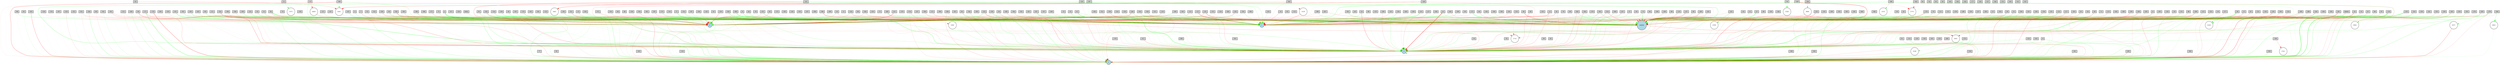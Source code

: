 digraph {
	node [fontsize=9 height=0.2 shape=circle width=0.2]
	x [fillcolor=lightgray shape=box style=filled]
	dx [fillcolor=lightgray shape=box style=filled]
	theta [fillcolor=lightgray shape=box style=filled]
	dtheta [fillcolor=lightgray shape=box style=filled]
	-5 [fillcolor=lightgray shape=box style=filled]
	-6 [fillcolor=lightgray shape=box style=filled]
	-7 [fillcolor=lightgray shape=box style=filled]
	-8 [fillcolor=lightgray shape=box style=filled]
	-9 [fillcolor=lightgray shape=box style=filled]
	-10 [fillcolor=lightgray shape=box style=filled]
	-11 [fillcolor=lightgray shape=box style=filled]
	-12 [fillcolor=lightgray shape=box style=filled]
	-13 [fillcolor=lightgray shape=box style=filled]
	-14 [fillcolor=lightgray shape=box style=filled]
	-15 [fillcolor=lightgray shape=box style=filled]
	-16 [fillcolor=lightgray shape=box style=filled]
	-17 [fillcolor=lightgray shape=box style=filled]
	-18 [fillcolor=lightgray shape=box style=filled]
	-19 [fillcolor=lightgray shape=box style=filled]
	-20 [fillcolor=lightgray shape=box style=filled]
	-21 [fillcolor=lightgray shape=box style=filled]
	-22 [fillcolor=lightgray shape=box style=filled]
	-23 [fillcolor=lightgray shape=box style=filled]
	-24 [fillcolor=lightgray shape=box style=filled]
	-25 [fillcolor=lightgray shape=box style=filled]
	-26 [fillcolor=lightgray shape=box style=filled]
	-27 [fillcolor=lightgray shape=box style=filled]
	-28 [fillcolor=lightgray shape=box style=filled]
	-29 [fillcolor=lightgray shape=box style=filled]
	-30 [fillcolor=lightgray shape=box style=filled]
	-31 [fillcolor=lightgray shape=box style=filled]
	-32 [fillcolor=lightgray shape=box style=filled]
	-33 [fillcolor=lightgray shape=box style=filled]
	-34 [fillcolor=lightgray shape=box style=filled]
	-35 [fillcolor=lightgray shape=box style=filled]
	-36 [fillcolor=lightgray shape=box style=filled]
	-37 [fillcolor=lightgray shape=box style=filled]
	-38 [fillcolor=lightgray shape=box style=filled]
	-39 [fillcolor=lightgray shape=box style=filled]
	-40 [fillcolor=lightgray shape=box style=filled]
	-41 [fillcolor=lightgray shape=box style=filled]
	-42 [fillcolor=lightgray shape=box style=filled]
	-43 [fillcolor=lightgray shape=box style=filled]
	-44 [fillcolor=lightgray shape=box style=filled]
	-45 [fillcolor=lightgray shape=box style=filled]
	-46 [fillcolor=lightgray shape=box style=filled]
	-47 [fillcolor=lightgray shape=box style=filled]
	-48 [fillcolor=lightgray shape=box style=filled]
	-49 [fillcolor=lightgray shape=box style=filled]
	-50 [fillcolor=lightgray shape=box style=filled]
	-51 [fillcolor=lightgray shape=box style=filled]
	-52 [fillcolor=lightgray shape=box style=filled]
	-53 [fillcolor=lightgray shape=box style=filled]
	-54 [fillcolor=lightgray shape=box style=filled]
	-55 [fillcolor=lightgray shape=box style=filled]
	-56 [fillcolor=lightgray shape=box style=filled]
	-57 [fillcolor=lightgray shape=box style=filled]
	-58 [fillcolor=lightgray shape=box style=filled]
	-59 [fillcolor=lightgray shape=box style=filled]
	-60 [fillcolor=lightgray shape=box style=filled]
	-61 [fillcolor=lightgray shape=box style=filled]
	-62 [fillcolor=lightgray shape=box style=filled]
	-63 [fillcolor=lightgray shape=box style=filled]
	-64 [fillcolor=lightgray shape=box style=filled]
	-65 [fillcolor=lightgray shape=box style=filled]
	-66 [fillcolor=lightgray shape=box style=filled]
	-67 [fillcolor=lightgray shape=box style=filled]
	-68 [fillcolor=lightgray shape=box style=filled]
	-69 [fillcolor=lightgray shape=box style=filled]
	-70 [fillcolor=lightgray shape=box style=filled]
	-71 [fillcolor=lightgray shape=box style=filled]
	-72 [fillcolor=lightgray shape=box style=filled]
	-73 [fillcolor=lightgray shape=box style=filled]
	-74 [fillcolor=lightgray shape=box style=filled]
	-75 [fillcolor=lightgray shape=box style=filled]
	-76 [fillcolor=lightgray shape=box style=filled]
	-77 [fillcolor=lightgray shape=box style=filled]
	-78 [fillcolor=lightgray shape=box style=filled]
	-79 [fillcolor=lightgray shape=box style=filled]
	-80 [fillcolor=lightgray shape=box style=filled]
	-81 [fillcolor=lightgray shape=box style=filled]
	-82 [fillcolor=lightgray shape=box style=filled]
	-83 [fillcolor=lightgray shape=box style=filled]
	-84 [fillcolor=lightgray shape=box style=filled]
	-85 [fillcolor=lightgray shape=box style=filled]
	-86 [fillcolor=lightgray shape=box style=filled]
	-87 [fillcolor=lightgray shape=box style=filled]
	-88 [fillcolor=lightgray shape=box style=filled]
	-89 [fillcolor=lightgray shape=box style=filled]
	-90 [fillcolor=lightgray shape=box style=filled]
	-91 [fillcolor=lightgray shape=box style=filled]
	-92 [fillcolor=lightgray shape=box style=filled]
	-93 [fillcolor=lightgray shape=box style=filled]
	-94 [fillcolor=lightgray shape=box style=filled]
	-95 [fillcolor=lightgray shape=box style=filled]
	-96 [fillcolor=lightgray shape=box style=filled]
	-97 [fillcolor=lightgray shape=box style=filled]
	-98 [fillcolor=lightgray shape=box style=filled]
	-99 [fillcolor=lightgray shape=box style=filled]
	-100 [fillcolor=lightgray shape=box style=filled]
	-101 [fillcolor=lightgray shape=box style=filled]
	-102 [fillcolor=lightgray shape=box style=filled]
	-103 [fillcolor=lightgray shape=box style=filled]
	-104 [fillcolor=lightgray shape=box style=filled]
	-105 [fillcolor=lightgray shape=box style=filled]
	-106 [fillcolor=lightgray shape=box style=filled]
	-107 [fillcolor=lightgray shape=box style=filled]
	-108 [fillcolor=lightgray shape=box style=filled]
	-109 [fillcolor=lightgray shape=box style=filled]
	-110 [fillcolor=lightgray shape=box style=filled]
	-111 [fillcolor=lightgray shape=box style=filled]
	-112 [fillcolor=lightgray shape=box style=filled]
	-113 [fillcolor=lightgray shape=box style=filled]
	-114 [fillcolor=lightgray shape=box style=filled]
	-115 [fillcolor=lightgray shape=box style=filled]
	-116 [fillcolor=lightgray shape=box style=filled]
	-117 [fillcolor=lightgray shape=box style=filled]
	-118 [fillcolor=lightgray shape=box style=filled]
	-119 [fillcolor=lightgray shape=box style=filled]
	-120 [fillcolor=lightgray shape=box style=filled]
	-121 [fillcolor=lightgray shape=box style=filled]
	-122 [fillcolor=lightgray shape=box style=filled]
	-123 [fillcolor=lightgray shape=box style=filled]
	-124 [fillcolor=lightgray shape=box style=filled]
	-125 [fillcolor=lightgray shape=box style=filled]
	-126 [fillcolor=lightgray shape=box style=filled]
	-127 [fillcolor=lightgray shape=box style=filled]
	-128 [fillcolor=lightgray shape=box style=filled]
	-129 [fillcolor=lightgray shape=box style=filled]
	-130 [fillcolor=lightgray shape=box style=filled]
	-131 [fillcolor=lightgray shape=box style=filled]
	-132 [fillcolor=lightgray shape=box style=filled]
	-133 [fillcolor=lightgray shape=box style=filled]
	-134 [fillcolor=lightgray shape=box style=filled]
	-135 [fillcolor=lightgray shape=box style=filled]
	-136 [fillcolor=lightgray shape=box style=filled]
	-137 [fillcolor=lightgray shape=box style=filled]
	-138 [fillcolor=lightgray shape=box style=filled]
	-139 [fillcolor=lightgray shape=box style=filled]
	-140 [fillcolor=lightgray shape=box style=filled]
	-141 [fillcolor=lightgray shape=box style=filled]
	-142 [fillcolor=lightgray shape=box style=filled]
	-143 [fillcolor=lightgray shape=box style=filled]
	-144 [fillcolor=lightgray shape=box style=filled]
	-145 [fillcolor=lightgray shape=box style=filled]
	-146 [fillcolor=lightgray shape=box style=filled]
	-147 [fillcolor=lightgray shape=box style=filled]
	-148 [fillcolor=lightgray shape=box style=filled]
	-149 [fillcolor=lightgray shape=box style=filled]
	-150 [fillcolor=lightgray shape=box style=filled]
	-151 [fillcolor=lightgray shape=box style=filled]
	-152 [fillcolor=lightgray shape=box style=filled]
	-153 [fillcolor=lightgray shape=box style=filled]
	-154 [fillcolor=lightgray shape=box style=filled]
	-155 [fillcolor=lightgray shape=box style=filled]
	-156 [fillcolor=lightgray shape=box style=filled]
	-157 [fillcolor=lightgray shape=box style=filled]
	-158 [fillcolor=lightgray shape=box style=filled]
	-159 [fillcolor=lightgray shape=box style=filled]
	-160 [fillcolor=lightgray shape=box style=filled]
	-161 [fillcolor=lightgray shape=box style=filled]
	-162 [fillcolor=lightgray shape=box style=filled]
	-163 [fillcolor=lightgray shape=box style=filled]
	-164 [fillcolor=lightgray shape=box style=filled]
	-165 [fillcolor=lightgray shape=box style=filled]
	-166 [fillcolor=lightgray shape=box style=filled]
	-167 [fillcolor=lightgray shape=box style=filled]
	-168 [fillcolor=lightgray shape=box style=filled]
	-169 [fillcolor=lightgray shape=box style=filled]
	-170 [fillcolor=lightgray shape=box style=filled]
	-171 [fillcolor=lightgray shape=box style=filled]
	-172 [fillcolor=lightgray shape=box style=filled]
	-173 [fillcolor=lightgray shape=box style=filled]
	-174 [fillcolor=lightgray shape=box style=filled]
	-175 [fillcolor=lightgray shape=box style=filled]
	-176 [fillcolor=lightgray shape=box style=filled]
	-177 [fillcolor=lightgray shape=box style=filled]
	-178 [fillcolor=lightgray shape=box style=filled]
	-179 [fillcolor=lightgray shape=box style=filled]
	-180 [fillcolor=lightgray shape=box style=filled]
	-181 [fillcolor=lightgray shape=box style=filled]
	-182 [fillcolor=lightgray shape=box style=filled]
	-183 [fillcolor=lightgray shape=box style=filled]
	-184 [fillcolor=lightgray shape=box style=filled]
	-185 [fillcolor=lightgray shape=box style=filled]
	-186 [fillcolor=lightgray shape=box style=filled]
	-187 [fillcolor=lightgray shape=box style=filled]
	-188 [fillcolor=lightgray shape=box style=filled]
	-189 [fillcolor=lightgray shape=box style=filled]
	-190 [fillcolor=lightgray shape=box style=filled]
	-191 [fillcolor=lightgray shape=box style=filled]
	-192 [fillcolor=lightgray shape=box style=filled]
	-193 [fillcolor=lightgray shape=box style=filled]
	-194 [fillcolor=lightgray shape=box style=filled]
	-195 [fillcolor=lightgray shape=box style=filled]
	-196 [fillcolor=lightgray shape=box style=filled]
	-197 [fillcolor=lightgray shape=box style=filled]
	-198 [fillcolor=lightgray shape=box style=filled]
	-199 [fillcolor=lightgray shape=box style=filled]
	-200 [fillcolor=lightgray shape=box style=filled]
	-201 [fillcolor=lightgray shape=box style=filled]
	-202 [fillcolor=lightgray shape=box style=filled]
	-203 [fillcolor=lightgray shape=box style=filled]
	-204 [fillcolor=lightgray shape=box style=filled]
	-205 [fillcolor=lightgray shape=box style=filled]
	-206 [fillcolor=lightgray shape=box style=filled]
	-207 [fillcolor=lightgray shape=box style=filled]
	-208 [fillcolor=lightgray shape=box style=filled]
	-209 [fillcolor=lightgray shape=box style=filled]
	-210 [fillcolor=lightgray shape=box style=filled]
	-211 [fillcolor=lightgray shape=box style=filled]
	-212 [fillcolor=lightgray shape=box style=filled]
	-213 [fillcolor=lightgray shape=box style=filled]
	-214 [fillcolor=lightgray shape=box style=filled]
	-215 [fillcolor=lightgray shape=box style=filled]
	-216 [fillcolor=lightgray shape=box style=filled]
	-217 [fillcolor=lightgray shape=box style=filled]
	-218 [fillcolor=lightgray shape=box style=filled]
	-219 [fillcolor=lightgray shape=box style=filled]
	-220 [fillcolor=lightgray shape=box style=filled]
	-221 [fillcolor=lightgray shape=box style=filled]
	-222 [fillcolor=lightgray shape=box style=filled]
	-223 [fillcolor=lightgray shape=box style=filled]
	-224 [fillcolor=lightgray shape=box style=filled]
	-225 [fillcolor=lightgray shape=box style=filled]
	-226 [fillcolor=lightgray shape=box style=filled]
	-227 [fillcolor=lightgray shape=box style=filled]
	-228 [fillcolor=lightgray shape=box style=filled]
	-229 [fillcolor=lightgray shape=box style=filled]
	-230 [fillcolor=lightgray shape=box style=filled]
	-231 [fillcolor=lightgray shape=box style=filled]
	-232 [fillcolor=lightgray shape=box style=filled]
	-233 [fillcolor=lightgray shape=box style=filled]
	-234 [fillcolor=lightgray shape=box style=filled]
	-235 [fillcolor=lightgray shape=box style=filled]
	-236 [fillcolor=lightgray shape=box style=filled]
	-237 [fillcolor=lightgray shape=box style=filled]
	-238 [fillcolor=lightgray shape=box style=filled]
	-239 [fillcolor=lightgray shape=box style=filled]
	-240 [fillcolor=lightgray shape=box style=filled]
	-241 [fillcolor=lightgray shape=box style=filled]
	-242 [fillcolor=lightgray shape=box style=filled]
	-243 [fillcolor=lightgray shape=box style=filled]
	-244 [fillcolor=lightgray shape=box style=filled]
	-245 [fillcolor=lightgray shape=box style=filled]
	-246 [fillcolor=lightgray shape=box style=filled]
	-247 [fillcolor=lightgray shape=box style=filled]
	-248 [fillcolor=lightgray shape=box style=filled]
	-249 [fillcolor=lightgray shape=box style=filled]
	-250 [fillcolor=lightgray shape=box style=filled]
	-251 [fillcolor=lightgray shape=box style=filled]
	-252 [fillcolor=lightgray shape=box style=filled]
	-253 [fillcolor=lightgray shape=box style=filled]
	-254 [fillcolor=lightgray shape=box style=filled]
	-255 [fillcolor=lightgray shape=box style=filled]
	-256 [fillcolor=lightgray shape=box style=filled]
	-257 [fillcolor=lightgray shape=box style=filled]
	-258 [fillcolor=lightgray shape=box style=filled]
	-259 [fillcolor=lightgray shape=box style=filled]
	-260 [fillcolor=lightgray shape=box style=filled]
	-261 [fillcolor=lightgray shape=box style=filled]
	-262 [fillcolor=lightgray shape=box style=filled]
	-263 [fillcolor=lightgray shape=box style=filled]
	-264 [fillcolor=lightgray shape=box style=filled]
	-265 [fillcolor=lightgray shape=box style=filled]
	-266 [fillcolor=lightgray shape=box style=filled]
	-267 [fillcolor=lightgray shape=box style=filled]
	-268 [fillcolor=lightgray shape=box style=filled]
	-269 [fillcolor=lightgray shape=box style=filled]
	-270 [fillcolor=lightgray shape=box style=filled]
	-271 [fillcolor=lightgray shape=box style=filled]
	-272 [fillcolor=lightgray shape=box style=filled]
	-273 [fillcolor=lightgray shape=box style=filled]
	-274 [fillcolor=lightgray shape=box style=filled]
	-275 [fillcolor=lightgray shape=box style=filled]
	-276 [fillcolor=lightgray shape=box style=filled]
	-277 [fillcolor=lightgray shape=box style=filled]
	-278 [fillcolor=lightgray shape=box style=filled]
	-279 [fillcolor=lightgray shape=box style=filled]
	-280 [fillcolor=lightgray shape=box style=filled]
	-281 [fillcolor=lightgray shape=box style=filled]
	-282 [fillcolor=lightgray shape=box style=filled]
	-283 [fillcolor=lightgray shape=box style=filled]
	-284 [fillcolor=lightgray shape=box style=filled]
	-285 [fillcolor=lightgray shape=box style=filled]
	-286 [fillcolor=lightgray shape=box style=filled]
	-287 [fillcolor=lightgray shape=box style=filled]
	-288 [fillcolor=lightgray shape=box style=filled]
	-289 [fillcolor=lightgray shape=box style=filled]
	-290 [fillcolor=lightgray shape=box style=filled]
	-291 [fillcolor=lightgray shape=box style=filled]
	-292 [fillcolor=lightgray shape=box style=filled]
	-293 [fillcolor=lightgray shape=box style=filled]
	-294 [fillcolor=lightgray shape=box style=filled]
	-295 [fillcolor=lightgray shape=box style=filled]
	-296 [fillcolor=lightgray shape=box style=filled]
	-297 [fillcolor=lightgray shape=box style=filled]
	-298 [fillcolor=lightgray shape=box style=filled]
	-299 [fillcolor=lightgray shape=box style=filled]
	-300 [fillcolor=lightgray shape=box style=filled]
	-301 [fillcolor=lightgray shape=box style=filled]
	-302 [fillcolor=lightgray shape=box style=filled]
	-303 [fillcolor=lightgray shape=box style=filled]
	-304 [fillcolor=lightgray shape=box style=filled]
	-305 [fillcolor=lightgray shape=box style=filled]
	-306 [fillcolor=lightgray shape=box style=filled]
	-307 [fillcolor=lightgray shape=box style=filled]
	-308 [fillcolor=lightgray shape=box style=filled]
	-309 [fillcolor=lightgray shape=box style=filled]
	-310 [fillcolor=lightgray shape=box style=filled]
	-311 [fillcolor=lightgray shape=box style=filled]
	-312 [fillcolor=lightgray shape=box style=filled]
	-313 [fillcolor=lightgray shape=box style=filled]
	-314 [fillcolor=lightgray shape=box style=filled]
	-315 [fillcolor=lightgray shape=box style=filled]
	-316 [fillcolor=lightgray shape=box style=filled]
	-317 [fillcolor=lightgray shape=box style=filled]
	-318 [fillcolor=lightgray shape=box style=filled]
	-319 [fillcolor=lightgray shape=box style=filled]
	-320 [fillcolor=lightgray shape=box style=filled]
	-321 [fillcolor=lightgray shape=box style=filled]
	-322 [fillcolor=lightgray shape=box style=filled]
	-323 [fillcolor=lightgray shape=box style=filled]
	-324 [fillcolor=lightgray shape=box style=filled]
	-325 [fillcolor=lightgray shape=box style=filled]
	-326 [fillcolor=lightgray shape=box style=filled]
	-327 [fillcolor=lightgray shape=box style=filled]
	-328 [fillcolor=lightgray shape=box style=filled]
	-329 [fillcolor=lightgray shape=box style=filled]
	-330 [fillcolor=lightgray shape=box style=filled]
	-331 [fillcolor=lightgray shape=box style=filled]
	-332 [fillcolor=lightgray shape=box style=filled]
	-333 [fillcolor=lightgray shape=box style=filled]
	-334 [fillcolor=lightgray shape=box style=filled]
	-335 [fillcolor=lightgray shape=box style=filled]
	-336 [fillcolor=lightgray shape=box style=filled]
	-337 [fillcolor=lightgray shape=box style=filled]
	-338 [fillcolor=lightgray shape=box style=filled]
	-339 [fillcolor=lightgray shape=box style=filled]
	-340 [fillcolor=lightgray shape=box style=filled]
	-341 [fillcolor=lightgray shape=box style=filled]
	-342 [fillcolor=lightgray shape=box style=filled]
	-343 [fillcolor=lightgray shape=box style=filled]
	-344 [fillcolor=lightgray shape=box style=filled]
	-345 [fillcolor=lightgray shape=box style=filled]
	-346 [fillcolor=lightgray shape=box style=filled]
	-347 [fillcolor=lightgray shape=box style=filled]
	-348 [fillcolor=lightgray shape=box style=filled]
	-349 [fillcolor=lightgray shape=box style=filled]
	-350 [fillcolor=lightgray shape=box style=filled]
	-351 [fillcolor=lightgray shape=box style=filled]
	-352 [fillcolor=lightgray shape=box style=filled]
	-353 [fillcolor=lightgray shape=box style=filled]
	-354 [fillcolor=lightgray shape=box style=filled]
	-355 [fillcolor=lightgray shape=box style=filled]
	-356 [fillcolor=lightgray shape=box style=filled]
	-357 [fillcolor=lightgray shape=box style=filled]
	-358 [fillcolor=lightgray shape=box style=filled]
	-359 [fillcolor=lightgray shape=box style=filled]
	-360 [fillcolor=lightgray shape=box style=filled]
	-361 [fillcolor=lightgray shape=box style=filled]
	-362 [fillcolor=lightgray shape=box style=filled]
	-363 [fillcolor=lightgray shape=box style=filled]
	-364 [fillcolor=lightgray shape=box style=filled]
	control [fillcolor=lightblue style=filled]
	1 [fillcolor=lightblue style=filled]
	2 [fillcolor=lightblue style=filled]
	3 [fillcolor=lightblue style=filled]
	4 [fillcolor=lightblue style=filled]
	4241 [fillcolor=white style=filled]
	2834 [fillcolor=white style=filled]
	2714 [fillcolor=white style=filled]
	3742 [fillcolor=white style=filled]
	5283 [fillcolor=white style=filled]
	3129 [fillcolor=white style=filled]
	3770 [fillcolor=white style=filled]
	4158 [fillcolor=white style=filled]
	4940 [fillcolor=white style=filled]
	5326 [fillcolor=white style=filled]
	5072 [fillcolor=white style=filled]
	4052 [fillcolor=white style=filled]
	3032 [fillcolor=white style=filled]
	5210 [fillcolor=white style=filled]
	4828 [fillcolor=white style=filled]
	4708 [fillcolor=white style=filled]
	3442 [fillcolor=white style=filled]
	5238 [fillcolor=white style=filled]
	5375 [fillcolor=white style=filled]
	-9 -> 3 [color=red penwidth=0.8515027982834084 style=dotted]
	-149 -> control [color=green penwidth=0.38780278818346314 style=dotted]
	-59 -> 2 [color=red penwidth=0.6185103202068651 style=solid]
	-69 -> 2 [color=green penwidth=0.21548981448163576 style=solid]
	-227 -> 4 [color=green penwidth=0.46274409516070636 style=solid]
	-146 -> 2 [color=green penwidth=0.3939660162309965 style=dotted]
	-170 -> 3 [color=red penwidth=0.3655533472959358 style=solid]
	-276 -> 4 [color=green penwidth=0.33971718415376007 style=dotted]
	-13 -> 4 [color=green penwidth=0.20469113532727717 style=dotted]
	-69 -> control [color=green penwidth=0.4225456965798954 style=solid]
	-329 -> control [color=green penwidth=0.44527854778875087 style=solid]
	-298 -> control [color=red penwidth=0.9198931702078527 style=solid]
	-309 -> control [color=red penwidth=0.2635081698652506 style=dotted]
	-189 -> 1 [color=red penwidth=0.11495154120312452 style=solid]
	-283 -> 2 [color=red penwidth=0.5507352227639203 style=solid]
	-226 -> control [color=red penwidth=0.22477492169835034 style=solid]
	-99 -> control [color=green penwidth=0.23229695363574462 style=solid]
	-117 -> 4 [color=red penwidth=0.3299354838964688 style=solid]
	-271 -> 1 [color=red penwidth=0.4921401372026566 style=solid]
	-334 -> 3 [color=red penwidth=0.3129113785728344 style=dotted]
	-182 -> control [color=green penwidth=0.5795001671538166 style=solid]
	-84 -> control [color=red penwidth=0.1618855239939896 style=solid]
	-113 -> 1 [color=red penwidth=0.4770446253286238 style=solid]
	-79 -> 3 [color=red penwidth=0.35134681680027435 style=dotted]
	-118 -> 2 [color=green penwidth=0.4172607654767755 style=dotted]
	-129 -> 4 [color=green penwidth=0.18354281976816003 style=solid]
	-214 -> 3 [color=green penwidth=0.14358160838276912 style=solid]
	-231 -> control [color=red penwidth=1.024357981692041 style=solid]
	theta -> 3 [color=red penwidth=0.31702558194036584 style=solid]
	-290 -> 4 [color=green penwidth=0.497602917814981 style=solid]
	-34 -> 1 [color=green penwidth=0.3962967123506368 style=dotted]
	-216 -> 3 [color=green penwidth=0.20907959219600258 style=dotted]
	-164 -> 1 [color=red penwidth=0.29493180216825504 style=solid]
	-273 -> 2 [color=green penwidth=0.25806598147698057 style=dotted]
	-229 -> control [color=green penwidth=0.16804898410671842 style=solid]
	-148 -> control [color=green penwidth=0.23369743145573232 style=dotted]
	-323 -> 3 [color=green penwidth=0.7151019861168306 style=solid]
	-257 -> 2 [color=red penwidth=0.2745601293203611 style=dotted]
	-43 -> control [color=green penwidth=0.593956039195763 style=dotted]
	-308 -> 1 [color=green penwidth=1.1135328159629974 style=solid]
	-205 -> control [color=green penwidth=0.4859533069355928 style=solid]
	-15 -> control [color=green penwidth=0.2655257836842887 style=solid]
	-31 -> 2 [color=green penwidth=0.20622387250529967 style=solid]
	-295 -> 3 [color=green penwidth=0.24900496382668397 style=solid]
	-352 -> 4 [color=red penwidth=0.12375071601268334 style=solid]
	-265 -> 4 [color=green penwidth=0.5821027840415748 style=solid]
	-255 -> control [color=green penwidth=0.16443015426192903 style=solid]
	-5 -> 1 [color=red penwidth=0.41133316672829756 style=dotted]
	-293 -> 1 [color=green penwidth=0.12402788124641899 style=solid]
	-133 -> 4 [color=green penwidth=0.24600569846335904 style=solid]
	-167 -> 3 [color=green penwidth=0.35758797317645075 style=dotted]
	-159 -> control [color=red penwidth=0.7325364498767991 style=solid]
	-273 -> 4 [color=green penwidth=0.6773659291699052 style=solid]
	-61 -> 4 [color=red penwidth=0.16002152875932177 style=dotted]
	-102 -> 3 [color=green penwidth=0.19562499984374418 style=dotted]
	-248 -> 2 [color=green penwidth=0.11310971251268566 style=dotted]
	-209 -> 4 [color=green penwidth=0.3195470779859212 style=solid]
	-158 -> control [color=green penwidth=0.24950800721553343 style=solid]
	-11 -> 1 [color=green penwidth=0.20420793893077938 style=solid]
	-120 -> 3 [color=red penwidth=0.11875391147586745 style=solid]
	-244 -> control [color=green penwidth=0.5122998610635935 style=solid]
	-111 -> 4 [color=red penwidth=0.2983743829202389 style=solid]
	-268 -> 3 [color=green penwidth=0.18380210807421737 style=solid]
	-141 -> 1 [color=green penwidth=0.3438396890134052 style=solid]
	-303 -> 3 [color=red penwidth=0.10361744513521069 style=solid]
	-333 -> control [color=red penwidth=0.29241331176104723 style=solid]
	-123 -> 1 [color=green penwidth=0.11854465781289145 style=solid]
	-186 -> 1 [color=green penwidth=0.31840553019582674 style=solid]
	-274 -> 4 [color=red penwidth=0.25439044051677484 style=solid]
	-72 -> control [color=red penwidth=0.4700597167733991 style=dotted]
	-131 -> 4 [color=red penwidth=0.24706544787400642 style=dotted]
	-264 -> 1 [color=red penwidth=0.3076327871196297 style=solid]
	-80 -> 1 [color=red penwidth=0.3557882817355017 style=solid]
	-285 -> 4 [color=green penwidth=0.10111597550845547 style=dotted]
	-302 -> 1 [color=green penwidth=0.7119684885941006 style=solid]
	-181 -> 3 [color=green penwidth=0.5263036394334595 style=solid]
	-31 -> control [color=green penwidth=0.26864413190130526 style=solid]
	-235 -> control [color=red penwidth=0.23516543431466902 style=dotted]
	-245 -> 4 [color=red penwidth=0.7594017467771066 style=dotted]
	-12 -> 4 [color=red penwidth=0.44491159056012597 style=solid]
	-331 -> 2 [color=red penwidth=0.17622685948504735 style=solid]
	-82 -> 2 [color=red penwidth=0.6430587303496861 style=dotted]
	-167 -> control [color=green penwidth=0.35891314237496275 style=solid]
	-26 -> control [color=red penwidth=0.1397990195822349 style=solid]
	-287 -> 3 [color=red penwidth=0.4090491878755025 style=dotted]
	-350 -> 1 [color=red penwidth=0.27331212399912785 style=solid]
	-38 -> 3 [color=red penwidth=0.21656351837804824 style=dotted]
	-328 -> control [color=green penwidth=0.6023877089976563 style=solid]
	-232 -> control [color=red penwidth=0.5621804021001822 style=solid]
	-138 -> control [color=green penwidth=0.22662538418204745 style=solid]
	-248 -> control [color=green penwidth=0.2684967681023086 style=dotted]
	-128 -> control [color=green penwidth=0.37157884421495546 style=dotted]
	-115 -> control [color=red penwidth=0.7742616885113963 style=dotted]
	-363 -> 4 [color=red penwidth=0.45096000759545274 style=solid]
	-296 -> control [color=red penwidth=0.18958094828075062 style=solid]
	-184 -> 3 [color=green penwidth=0.23045284523808165 style=dotted]
	-52 -> 3 [color=green penwidth=0.3026557155009212 style=solid]
	-116 -> 3 [color=red penwidth=0.5179450811258216 style=solid]
	-289 -> 1 [color=red penwidth=0.46958938947546514 style=dotted]
	-6 -> 1 [color=red penwidth=0.1510047527888323 style=solid]
	-58 -> 2 [color=red penwidth=0.13853472644632886 style=solid]
	-251 -> 3 [color=red penwidth=0.31440472595482843 style=dotted]
	-7 -> 2 [color=red penwidth=0.38211473804236906 style=solid]
	-207 -> 1 [color=red penwidth=0.4863474668255664 style=solid]
	-141 -> 2 [color=green penwidth=0.18472062242568002 style=dotted]
	-333 -> 3 [color=green penwidth=0.15195767256145842 style=solid]
	-150 -> control [color=green penwidth=0.2814657056382357 style=solid]
	-54 -> 1 [color=green penwidth=0.22640824140529375 style=solid]
	-274 -> 2 [color=red penwidth=0.25755593783264263 style=solid]
	-223 -> 4 [color=red penwidth=0.2787362845036977 style=dotted]
	-229 -> 1 [color=red penwidth=0.3478743165934647 style=solid]
	-355 -> 4 [color=green penwidth=0.31014260531401383 style=solid]
	-139 -> 4 [color=green penwidth=0.21353385865143518 style=solid]
	-154 -> 2 [color=red penwidth=0.3182923143555632 style=dotted]
	-210 -> 2 [color=green penwidth=0.5664913196108341 style=solid]
	-292 -> control [color=green penwidth=0.3535917430640372 style=solid]
	-238 -> 2 [color=red penwidth=0.29234603575227475 style=solid]
	-87 -> control [color=red penwidth=0.3224581194311259 style=solid]
	-59 -> 1 [color=red penwidth=0.16969315368339827 style=solid]
	-286 -> control [color=red penwidth=0.14709081075723784 style=solid]
	-145 -> control [color=red penwidth=0.22545661500823982 style=dotted]
	-203 -> 4 [color=red penwidth=0.4326650432492646 style=dotted]
	-322 -> 2 [color=green penwidth=0.1508228527216675 style=solid]
	-12 -> control [color=green penwidth=0.5985548666727794 style=dotted]
	-212 -> 3 [color=green penwidth=0.2258187992906425 style=solid]
	-351 -> 4 [color=green penwidth=0.1055651338122974 style=dotted]
	dtheta -> control [color=red penwidth=0.5724236023621628 style=solid]
	-287 -> control [color=red penwidth=0.32023032848763233 style=solid]
	-85 -> 2 [color=red penwidth=0.24450428490720855 style=solid]
	-254 -> control [color=red penwidth=0.22487271022211208 style=dotted]
	-152 -> control [color=red penwidth=0.8068223631625553 style=solid]
	-341 -> 1 [color=green penwidth=0.38802451829268403 style=dotted]
	-138 -> 2 [color=green penwidth=0.4763398861833932 style=solid]
	-81 -> 2 [color=green penwidth=0.39051164920859627 style=dotted]
	-115 -> 3 [color=red penwidth=0.4343124018749742 style=solid]
	-178 -> 4 [color=red penwidth=0.1357997033756051 style=solid]
	-151 -> control [color=red penwidth=0.27945570781808104 style=solid]
	-310 -> 3 [color=green penwidth=0.21875443870805517 style=solid]
	-274 -> control [color=green penwidth=0.2691329157171479 style=solid]
	-306 -> 2 [color=green penwidth=0.2921106292644773 style=solid]
	-156 -> 3 [color=green penwidth=0.1344503110248837 style=dotted]
	-19 -> control [color=red penwidth=0.12025817457171012 style=solid]
	-340 -> 3 [color=red penwidth=0.7626646743246036 style=dotted]
	-315 -> 3 [color=green penwidth=0.4246805602596465 style=dotted]
	-13 -> control [color=red penwidth=0.5928251546064314 style=dotted]
	-163 -> 1 [color=red penwidth=0.1944857260936716 style=dotted]
	-228 -> 2 [color=green penwidth=0.7230518144444816 style=solid]
	-31 -> 4 [color=red penwidth=0.4486662022209985 style=solid]
	-143 -> 3 [color=red penwidth=0.17015186698464874 style=dotted]
	-323 -> 2 [color=green penwidth=0.3537439003383691 style=solid]
	-345 -> control [color=green penwidth=0.6726248585610716 style=dotted]
	-77 -> 2 [color=red penwidth=0.3454596048474788 style=solid]
	-278 -> 3 [color=green penwidth=0.6023473187487839 style=solid]
	-147 -> 3 [color=green penwidth=0.2009928809561391 style=dotted]
	-223 -> 1 [color=red penwidth=0.589671866892289 style=dotted]
	-125 -> control [color=green penwidth=0.7467199643883867 style=dotted]
	-208 -> 2 [color=red penwidth=0.6902482572898668 style=dotted]
	-178 -> 3 [color=green penwidth=0.22229309484727847 style=dotted]
	-360 -> 1 [color=green penwidth=1.076249321642046 style=solid]
	-47 -> 4 [color=green penwidth=1.0658068777024248 style=solid]
	-338 -> 2 [color=green penwidth=0.6042741371605348 style=solid]
	-196 -> 3 [color=red penwidth=0.2506211827498869 style=dotted]
	-25 -> 2 [color=green penwidth=0.27463423082339256 style=solid]
	-300 -> 3 [color=green penwidth=0.4647946927035873 style=solid]
	-335 -> 2 [color=green penwidth=0.32829112102690194 style=solid]
	-287 -> 1 [color=green penwidth=0.18825813312453815 style=solid]
	-251 -> 4 [color=red penwidth=0.2134347275565689 style=dotted]
	-290 -> 2 [color=green penwidth=0.33634462647061036 style=dotted]
	-295 -> control [color=red penwidth=1.0198058470351425 style=solid]
	-239 -> 2 [color=red penwidth=0.5578528415088567 style=solid]
	-94 -> 4 [color=red penwidth=0.2168499774248085 style=dotted]
	-227 -> control [color=red penwidth=0.39535717547481153 style=dotted]
	-95 -> 3 [color=red penwidth=0.5707108716687427 style=solid]
	-215 -> 1 [color=red penwidth=0.16362674609119143 style=solid]
	-158 -> 2 [color=green penwidth=0.9975222583749053 style=dotted]
	-142 -> 4 [color=red penwidth=0.2519153518958517 style=solid]
	-117 -> 2 [color=green penwidth=0.5330062367726116 style=solid]
	-200 -> 3 [color=green penwidth=0.7078591736128304 style=solid]
	-220 -> 4 [color=red penwidth=0.1692131517679487 style=solid]
	-107 -> 3 [color=green penwidth=0.14417983742015142 style=solid]
	-266 -> 4 [color=red penwidth=0.37071961348840854 style=dotted]
	-288 -> control [color=green penwidth=0.2084929402136515 style=dotted]
	-356 -> 4 [color=red penwidth=0.144018037023184 style=dotted]
	-309 -> 3 [color=green penwidth=0.3873941984493505 style=solid]
	-142 -> 1 [color=red penwidth=0.24101174164230804 style=solid]
	-63 -> 2 [color=red penwidth=0.109558421933062 style=solid]
	-53 -> 1 [color=red penwidth=0.24218324926246493 style=solid]
	-159 -> 2 [color=green penwidth=0.3382869675219464 style=dotted]
	-245 -> 3 [color=green penwidth=0.4545343800602484 style=solid]
	-228 -> 4 [color=red penwidth=0.3042432325891472 style=dotted]
	-255 -> 2 [color=red penwidth=0.3383681571489126 style=solid]
	-213 -> control [color=red penwidth=0.18856763244877045 style=solid]
	-114 -> 2 [color=green penwidth=0.5902421784670872 style=solid]
	-169 -> control [color=green penwidth=0.17460765559021207 style=solid]
	-6 -> control [color=red penwidth=0.6170078570958292 style=solid]
	-56 -> 4 [color=green penwidth=0.37013393715298337 style=solid]
	-302 -> control [color=green penwidth=0.7394603576475207 style=solid]
	-356 -> control [color=green penwidth=0.2340662580740501 style=dotted]
	-150 -> 1 [color=red penwidth=0.5668136746526644 style=solid]
	-112 -> 4 [color=green penwidth=0.21642464507359552 style=dotted]
	-142 -> 3 [color=green penwidth=0.13414093788373255 style=dotted]
	-150 -> 3 [color=green penwidth=0.43069003990991206 style=solid]
	-93 -> 4 [color=red penwidth=0.15952499101204948 style=dotted]
	-339 -> 2 [color=green penwidth=0.17702117323681252 style=dotted]
	-261 -> 2 [color=green penwidth=0.4410870750937158 style=solid]
	-15 -> 4 [color=red penwidth=0.1880867803543289 style=solid]
	-361 -> 2 [color=red penwidth=0.9248416378045705 style=solid]
	-310 -> 4 [color=green penwidth=0.44735620563342016 style=solid]
	-30 -> 1 [color=red penwidth=0.4637575546429795 style=solid]
	-215 -> control [color=green penwidth=0.24870855924440732 style=dotted]
	-192 -> control [color=green penwidth=0.1334836321012916 style=dotted]
	-349 -> control [color=green penwidth=0.27692348184423915 style=dotted]
	-341 -> control [color=green penwidth=0.873817587005189 style=solid]
	-184 -> 4 [color=red penwidth=0.4862647654253405 style=solid]
	-86 -> 1 [color=green penwidth=0.289802113194793 style=solid]
	-94 -> 1 [color=red penwidth=0.5297003888483863 style=dotted]
	-358 -> 4 [color=red penwidth=0.6773092341785737 style=dotted]
	-265 -> 3 [color=red penwidth=0.11346482318517911 style=dotted]
	-331 -> 3 [color=red penwidth=0.4056659458302092 style=solid]
	-119 -> control [color=green penwidth=0.18424631086981663 style=dotted]
	-141 -> 4 [color=green penwidth=0.29046674204958667 style=solid]
	-97 -> control [color=green penwidth=0.5502483851827991 style=solid]
	-103 -> 3 [color=red penwidth=0.6347062883623698 style=solid]
	-215 -> 2 [color=green penwidth=0.5866331757231821 style=solid]
	-137 -> control [color=green penwidth=0.6640178502442082 style=dotted]
	-179 -> 4 [color=red penwidth=0.14668212375134598 style=solid]
	-330 -> 2 [color=green penwidth=0.5700869242342439 style=solid]
	-30 -> 4 [color=red penwidth=0.1974889015409677 style=dotted]
	-88 -> 3 [color=green penwidth=0.4656240777940027 style=solid]
	-104 -> 2 [color=red penwidth=0.27367267495686365 style=solid]
	-284 -> 1 [color=green penwidth=0.21428945973158137 style=solid]
	-189 -> control [color=red penwidth=0.6717213419793239 style=solid]
	-272 -> 3 [color=red penwidth=0.5652255647547083 style=solid]
	-89 -> 3 [color=green penwidth=0.25238426893312915 style=dotted]
	-171 -> 2 [color=green penwidth=0.9290884618072933 style=solid]
	-258 -> 1 [color=green penwidth=0.20203354588141112 style=solid]
	-84 -> 4 [color=green penwidth=0.5012633000158557 style=dotted]
	-166 -> 1 [color=green penwidth=0.19299737099916126 style=solid]
	-108 -> 4 [color=red penwidth=0.40440651061428146 style=dotted]
	-183 -> 2 [color=red penwidth=0.5712757268029143 style=dotted]
	-222 -> 2 [color=red penwidth=0.5136500691978044 style=dotted]
	-157 -> control [color=green penwidth=0.4606089515097743 style=dotted]
	-157 -> 1 [color=green penwidth=0.16330549133570188 style=solid]
	-199 -> 1 [color=green penwidth=0.4430246241506487 style=solid]
	-234 -> 4 [color=green penwidth=0.432086870638825 style=solid]
	-294 -> 1 [color=green penwidth=0.5186005680135511 style=solid]
	-78 -> 3 [color=red penwidth=0.2573996950071563 style=solid]
	4 -> 4 [color=green penwidth=0.20210341555540537 style=solid]
	-275 -> 2 [color=green penwidth=0.44139882525036855 style=dotted]
	-48 -> 3 [color=red penwidth=0.13281119990985302 style=solid]
	-36 -> 4 [color=green penwidth=0.14245648986293286 style=solid]
	-170 -> control [color=green penwidth=0.6052469546787572 style=solid]
	-191 -> 2 [color=green penwidth=0.3538271102708108 style=dotted]
	-162 -> 1 [color=green penwidth=0.2265803995474212 style=dotted]
	-55 -> 3 [color=green penwidth=0.11575325430990739 style=solid]
	-224 -> 4 [color=red penwidth=1.4368526079080457 style=dotted]
	-343 -> 1 [color=red penwidth=0.1905204604159032 style=solid]
	-228 -> control [color=green penwidth=0.11121118304975715 style=solid]
	-97 -> 2 [color=green penwidth=0.1850438964589282 style=solid]
	-88 -> 2 [color=green penwidth=0.4682339563012923 style=dotted]
	-264 -> 4 [color=red penwidth=0.44618189778864514 style=solid]
	-171 -> 3 [color=green penwidth=0.17202063000281248 style=solid]
	-305 -> 1 [color=green penwidth=0.3247485054124166 style=solid]
	-209 -> 1 [color=red penwidth=0.2342675008718638 style=dotted]
	-36 -> 2 [color=green penwidth=0.24366830992930186 style=dotted]
	-313 -> 2 [color=green penwidth=0.408281647460516 style=solid]
	-167 -> 2 [color=red penwidth=0.16864794315028137 style=solid]
	-161 -> 2 [color=green penwidth=1.1434697815341233 style=dotted]
	-200 -> 1 [color=green penwidth=1.0290435306264956 style=dotted]
	-221 -> 3 [color=green penwidth=0.26271684171016213 style=solid]
	-342 -> 4 [color=green penwidth=0.16309799428709987 style=solid]
	-127 -> 1 [color=red penwidth=1.094886047434325 style=solid]
	-299 -> 4 [color=green penwidth=0.33562182123833983 style=dotted]
	-277 -> 2 [color=red penwidth=0.26745416439102665 style=dotted]
	-81 -> control [color=red penwidth=0.5016700095364096 style=solid]
	-36 -> 1 [color=green penwidth=1.5255890619494883 style=solid]
	-172 -> 1 [color=red penwidth=0.294869707885275 style=solid]
	-89 -> 4 [color=red penwidth=0.16625806204651508 style=solid]
	-341 -> 3 [color=red penwidth=0.16874321059074926 style=solid]
	-211 -> 1 [color=green penwidth=0.18404476280727317 style=solid]
	-264 -> control [color=red penwidth=0.21768628798071832 style=solid]
	-190 -> 2 [color=green penwidth=0.20129944197423344 style=dotted]
	-250 -> 1 [color=red penwidth=0.3948751885169245 style=solid]
	-60 -> control [color=red penwidth=0.9656842139809463 style=solid]
	-9 -> 4 [color=red penwidth=0.14378922158234483 style=solid]
	-92 -> 3 [color=green penwidth=0.13082670070957297 style=solid]
	-161 -> 4 [color=red penwidth=0.24723637102056986 style=dotted]
	-291 -> 3 [color=green penwidth=0.26549743471059234 style=solid]
	-41 -> 1 [color=green penwidth=0.47044681953302925 style=dotted]
	-38 -> 2 [color=green penwidth=0.45329903895394497 style=solid]
	-11 -> 3 [color=green penwidth=0.2525224372711775 style=dotted]
	-319 -> 4 [color=green penwidth=0.6460195453143084 style=dotted]
	-352 -> 3 [color=red penwidth=0.3476004398317226 style=dotted]
	-156 -> 4 [color=green penwidth=0.4319531938083512 style=solid]
	-75 -> control [color=green penwidth=0.3844234123001521 style=solid]
	-199 -> control [color=red penwidth=0.5813724677493961 style=solid]
	-70 -> control [color=green penwidth=0.25410314286385355 style=solid]
	-243 -> control [color=green penwidth=0.9481747082842468 style=solid]
	-212 -> 2 [color=red penwidth=0.8221016160992668 style=dotted]
	-341 -> 4 [color=green penwidth=0.49385975799214865 style=dotted]
	-161 -> 3 [color=red penwidth=0.5080617587612518 style=dotted]
	-280 -> 1 [color=green penwidth=0.11873422632096688 style=solid]
	-318 -> 3 [color=green penwidth=0.38160661383094585 style=dotted]
	-270 -> 3 [color=red penwidth=0.17732330016474462 style=dotted]
	-206 -> 4 [color=red penwidth=0.3499851280702383 style=solid]
	-6 -> 2 [color=red penwidth=0.18569222732724178 style=solid]
	-103 -> 1 [color=green penwidth=0.18384229962068205 style=dotted]
	-162 -> 4 [color=red penwidth=0.30129067344829097 style=solid]
	-328 -> 1 [color=green penwidth=0.13201910313284437 style=solid]
	-180 -> 4 [color=red penwidth=0.4898927932362911 style=dotted]
	-191 -> 4 [color=red penwidth=0.44894256238480157 style=solid]
	-124 -> 2 [color=green penwidth=0.24169475357874012 style=solid]
	-288 -> 4 [color=red penwidth=0.22205979712986135 style=dotted]
	-172 -> control [color=green penwidth=1.0478442362583464 style=solid]
	-29 -> 4 [color=red penwidth=0.10928750987295792 style=solid]
	-132 -> 3 [color=green penwidth=0.5471067760315422 style=dotted]
	-154 -> 3 [color=red penwidth=0.2883823051705229 style=solid]
	-46 -> 3 [color=green penwidth=0.26440204605020357 style=solid]
	-146 -> 4 [color=green penwidth=0.34019039545129093 style=solid]
	-8 -> 2 [color=green penwidth=0.4719489808945081 style=solid]
	-44 -> 3 [color=green penwidth=0.2266131120949329 style=solid]
	-292 -> 3 [color=red penwidth=0.29400752451286516 style=solid]
	-258 -> 3 [color=red penwidth=0.8966758280427547 style=dotted]
	-224 -> 2 [color=green penwidth=0.2703413509757751 style=solid]
	-171 -> 4 [color=red penwidth=0.4880428925355743 style=solid]
	-67 -> 2 [color=green penwidth=0.11916718611778263 style=solid]
	-26 -> 3 [color=green penwidth=0.24770979449112848 style=dotted]
	-345 -> 1 [color=green penwidth=0.6384423974952873 style=dotted]
	-157 -> 3 [color=red penwidth=0.32967537316786194 style=dotted]
	-315 -> 1 [color=red penwidth=0.22477033333222432 style=solid]
	-243 -> 3 [color=red penwidth=0.5409765615159914 style=solid]
	-229 -> 4 [color=green penwidth=0.10892597983519581 style=solid]
	-157 -> 4 [color=red penwidth=0.37011821978015935 style=solid]
	-286 -> 1 [color=green penwidth=0.668854273875008 style=solid]
	-290 -> 1 [color=red penwidth=0.23892499248017304 style=dotted]
	-31 -> 1 [color=red penwidth=0.1938864769888471 style=dotted]
	-308 -> 4 [color=red penwidth=0.26681371424258216 style=solid]
	-206 -> 1 [color=red penwidth=0.21735828689011766 style=solid]
	-67 -> control [color=red penwidth=0.570832709536357 style=solid]
	-195 -> 1 [color=green penwidth=0.7857378774145678 style=solid]
	-295 -> 4 [color=red penwidth=0.2682274866627475 style=solid]
	-232 -> 1 [color=green penwidth=0.1880759854471676 style=solid]
	-122 -> 4 [color=green penwidth=0.48771813451189283 style=solid]
	-118 -> 3 [color=red penwidth=0.21185705752268252 style=solid]
	-321 -> 4 [color=green penwidth=0.9151534641143806 style=solid]
	-134 -> 1 [color=green penwidth=0.17453673083194032 style=solid]
	-84 -> 1 [color=green penwidth=0.3700884145081236 style=dotted]
	-29 -> control [color=red penwidth=0.11681342674152694 style=dotted]
	-332 -> 3 [color=red penwidth=0.646635608146195 style=solid]
	-163 -> 2 [color=green penwidth=0.2044559647018831 style=dotted]
	-132 -> 1 [color=green penwidth=0.10596535214253634 style=solid]
	-324 -> 2 [color=green penwidth=0.10096201758006518 style=dotted]
	-41 -> 3 [color=green penwidth=0.6172824498632608 style=solid]
	-205 -> 4 [color=green penwidth=0.39763160628370287 style=dotted]
	-125 -> 2 [color=green penwidth=1.449415888210819 style=solid]
	-48 -> 4 [color=red penwidth=0.32910344074178244 style=dotted]
	-136 -> control [color=green penwidth=0.2312559212497996 style=solid]
	-334 -> 4 [color=red penwidth=0.43537477847434414 style=solid]
	-318 -> 1 [color=green penwidth=0.32983280187216707 style=solid]
	-212 -> 4 [color=green penwidth=0.11429675371881065 style=solid]
	-351 -> 3 [color=green penwidth=0.1535950772077525 style=dotted]
	-111 -> control [color=green penwidth=0.5932010248247026 style=solid]
	-188 -> 1 [color=green penwidth=0.20931793424947037 style=dotted]
	-343 -> control [color=green penwidth=0.46297605366625827 style=dotted]
	-85 -> 1 [color=red penwidth=0.4625539706394237 style=solid]
	-108 -> 1 [color=green penwidth=0.36930167903621114 style=dotted]
	-270 -> control [color=red penwidth=0.21148995528228057 style=dotted]
	-278 -> 2 [color=red penwidth=0.2885234701263415 style=solid]
	-85 -> 4 [color=green penwidth=0.6660449174892032 style=solid]
	-323 -> 1 [color=green penwidth=0.3205555017880177 style=solid]
	-130 -> control [color=green penwidth=0.3489075938688363 style=solid]
	-209 -> 3 [color=green penwidth=0.2139237951998973 style=dotted]
	-139 -> 2 [color=red penwidth=0.47602603598924453 style=dotted]
	-292 -> 1 [color=green penwidth=0.4019736912351344 style=solid]
	-190 -> 4 [color=green penwidth=0.2216871661569243 style=dotted]
	-149 -> 3 [color=red penwidth=0.37595381226098623 style=solid]
	-294 -> 4 [color=red penwidth=0.4801274759155656 style=dotted]
	-166 -> 4 [color=green penwidth=0.1719659940115773 style=solid]
	-328 -> 3 [color=green penwidth=0.11656377587329117 style=dotted]
	-181 -> 1 [color=red penwidth=0.29781413774701215 style=solid]
	-34 -> 2 [color=green penwidth=0.5659123009883229 style=dotted]
	-250 -> 2 [color=red penwidth=0.5840803242118909 style=solid]
	-138 -> 3 [color=red penwidth=0.29840583147805366 style=solid]
	-207 -> 3 [color=green penwidth=0.1903949512575446 style=dotted]
	-251 -> 1 [color=green penwidth=0.3672651595373023 style=solid]
	-53 -> 4 [color=red penwidth=0.7884656320648081 style=solid]
	-22 -> 2 [color=red penwidth=0.36482474867211434 style=solid]
	-360 -> 4 [color=green penwidth=0.41276874096445226 style=dotted]
	-308 -> 2 [color=green penwidth=0.23046014991094887 style=dotted]
	-13 -> 3 [color=green penwidth=0.4191629165592634 style=solid]
	-173 -> 3 [color=green penwidth=0.1931201372709221 style=solid]
	-196 -> control [color=green penwidth=0.6283736373700386 style=solid]
	-30 -> 2 [color=red penwidth=0.4017762956708656 style=solid]
	-181 -> 2 [color=green penwidth=0.42714348440660865 style=solid]
	-32 -> 2 [color=red penwidth=0.38563686278633924 style=solid]
	-188 -> 4 [color=green penwidth=0.2251422148258717 style=solid]
	-354 -> 4 [color=green penwidth=0.4403043161252741 style=dotted]
	-223 -> 3 [color=green penwidth=0.24606662965360568 style=solid]
	-68 -> 4 [color=red penwidth=0.47611947658288034 style=dotted]
	-47 -> 2 [color=green penwidth=0.573421119439248 style=dotted]
	-216 -> 2 [color=red penwidth=0.28363052411982886 style=solid]
	-19 -> 3 [color=green penwidth=0.47367958267272203 style=solid]
	-144 -> 1 [color=green penwidth=0.31952166046323105 style=solid]
	-357 -> 4 [color=green penwidth=0.229148786760155 style=solid]
	-149 -> 4 [color=red penwidth=0.2702467745576631 style=solid]
	-164 -> 3 [color=red penwidth=0.3087578145716482 style=solid]
	-15 -> 2 [color=green penwidth=0.16419482767957883 style=dotted]
	-29 -> 1 [color=green penwidth=0.5360216710794969 style=dotted]
	-163 -> 4 [color=green penwidth=0.1475998690735721 style=solid]
	-298 -> 3 [color=green penwidth=0.16409875462702567 style=solid]
	-214 -> control [color=green penwidth=0.13656722137113148 style=solid]
	-191 -> 3 [color=red penwidth=0.3573830507248077 style=solid]
	-224 -> control [color=red penwidth=0.1142638912258335 style=solid]
	-202 -> 2 [color=green penwidth=0.341031673535929 style=solid]
	-11 -> control [color=red penwidth=0.21108433800186177 style=dotted]
	-327 -> 3 [color=red penwidth=0.20326525845746451 style=solid]
	-195 -> 2 [color=red penwidth=0.152305181493532 style=dotted]
	-221 -> control [color=green penwidth=0.14763485701120038 style=dotted]
	-94 -> control [color=green penwidth=0.40607445881643645 style=solid]
	-91 -> control [color=green penwidth=0.6683448287574701 style=solid]
	-305 -> 2 [color=green penwidth=0.22732593607381474 style=solid]
	-361 -> 1 [color=red penwidth=0.3042519768877474 style=solid]
	-117 -> control [color=red penwidth=0.16069237906966505 style=solid]
	-271 -> 4 [color=green penwidth=0.2756151644017781 style=dotted]
	-344 -> 2 [color=green penwidth=0.1457521535286189 style=dotted]
	-262 -> control [color=green penwidth=0.26977773246966263 style=solid]
	-328 -> 4 [color=red penwidth=0.3970340862613808 style=solid]
	-176 -> 2 [color=green penwidth=0.28548464053156525 style=dotted]
	-342 -> 1 [color=green penwidth=0.4618072531028463 style=solid]
	-363 -> control [color=green penwidth=0.5419500207591685 style=solid]
	-16 -> 4 [color=green penwidth=0.5039542592570687 style=dotted]
	-358 -> 3 [color=green penwidth=0.313857960565073 style=dotted]
	-232 -> 2 [color=green penwidth=0.30503251345516325 style=dotted]
	-133 -> 1 [color=green penwidth=0.19133942110573146 style=solid]
	-50 -> 4 [color=red penwidth=0.6673532463517615 style=dotted]
	-130 -> 3 [color=green penwidth=0.11408394799069022 style=dotted]
	-250 -> 3 [color=red penwidth=0.9922147402381405 style=solid]
	-21 -> 3 [color=red penwidth=0.33699446110477843 style=dotted]
	-23 -> 2 [color=green penwidth=0.38466445790496273 style=solid]
	-12 -> 3 [color=red penwidth=0.7489518023382692 style=solid]
	-307 -> 3 [color=red penwidth=0.4148257958176518 style=dotted]
	-326 -> 1 [color=green penwidth=0.574426863646871 style=solid]
	-277 -> 1 [color=green penwidth=0.23797022619056815 style=dotted]
	-74 -> 3 [color=red penwidth=0.1532286606656662 style=solid]
	-46 -> 4 [color=red penwidth=0.3838785132762176 style=dotted]
	-225 -> 1 [color=green penwidth=0.6608713871043361 style=solid]
	-201 -> 4 [color=green penwidth=0.22971030811156432 style=solid]
	-256 -> 4 [color=green penwidth=0.39142659893975784 style=solid]
	-229 -> 3 [color=red penwidth=0.16038961544592145 style=solid]
	-37 -> 2 [color=green penwidth=0.7355246807317333 style=dotted]
	-19 -> 1 [color=red penwidth=0.3406644771340924 style=solid]
	-17 -> 3 [color=green penwidth=0.8332310011764845 style=solid]
	-20 -> control [color=green penwidth=0.5091752277644428 style=dotted]
	-231 -> 3 [color=red penwidth=0.537944750192651 style=solid]
	-297 -> 4 [color=green penwidth=0.19860174532060232 style=solid]
	-73 -> 1 [color=green penwidth=0.36185309323923576 style=solid]
	-99 -> 3 [color=red penwidth=0.12041540963473728 style=solid]
	-121 -> 3 [color=green penwidth=0.5471693941481053 style=solid]
	-356 -> 1 [color=red penwidth=0.30212098893842865 style=solid]
	-50 -> 1 [color=red penwidth=0.39976329797533217 style=solid]
	-242 -> control [color=green penwidth=0.2969680132311674 style=dotted]
	-308 -> 3 [color=red penwidth=0.1852855198850486 style=solid]
	-356 -> 2 [color=green penwidth=0.47879343040021694 style=solid]
	-196 -> 2 [color=green penwidth=0.5497000839822299 style=solid]
	-363 -> 1 [color=red penwidth=0.11531645560949558 style=solid]
	-144 -> control [color=green penwidth=0.3685377719664389 style=solid]
	-317 -> 3 [color=green penwidth=0.13173099128241408 style=solid]
	-128 -> 2 [color=green penwidth=0.24366884981277295 style=dotted]
	-346 -> 1 [color=red penwidth=0.19341163013360463 style=dotted]
	-95 -> 1 [color=green penwidth=0.13968095397350416 style=solid]
	-256 -> 3 [color=red penwidth=0.3006776395947711 style=dotted]
	-153 -> 4 [color=red penwidth=0.17537773247631058 style=solid]
	-345 -> 4 [color=red penwidth=0.2976031983752897 style=solid]
	-79 -> 4 [color=green penwidth=0.19922229847488382 style=solid]
	-119 -> 1 [color=green penwidth=0.29858965458397746 style=solid]
	-5 -> 2 [color=green penwidth=0.47561493558467816 style=dotted]
	-87 -> 4 [color=red penwidth=0.17356199284101304 style=solid]
	-223 -> 2 [color=green penwidth=0.5438612874381802 style=solid]
	-133 -> 3 [color=red penwidth=0.32797162661266843 style=solid]
	-213 -> 1 [color=green penwidth=0.13336017276648224 style=solid]
	-351 -> control [color=red penwidth=0.6213977435560927 style=dotted]
	-340 -> control [color=red penwidth=0.2660083459286119 style=solid]
	-335 -> control [color=green penwidth=0.278574570917984 style=solid]
	-154 -> control [color=green penwidth=0.5638267735678038 style=solid]
	-175 -> 3 [color=green penwidth=0.23974459105198173 style=solid]
	-205 -> 2 [color=green penwidth=0.4233960443586422 style=solid]
	-343 -> 2 [color=green penwidth=0.6658363729038895 style=solid]
	-254 -> 3 [color=green penwidth=0.34193887420214 style=solid]
	-17 -> 1 [color=green penwidth=0.14816966027517137 style=solid]
	-70 -> 4 [color=green penwidth=0.5544053063662092 style=solid]
	-20 -> 1 [color=red penwidth=0.6034139869361471 style=dotted]
	-73 -> control [color=green penwidth=0.902287290490405 style=solid]
	-101 -> 3 [color=red penwidth=0.3349088107743339 style=solid]
	-55 -> 1 [color=green penwidth=0.10487750369916807 style=dotted]
	-174 -> control [color=green penwidth=0.5149694766284817 style=dotted]
	-217 -> 4 [color=red penwidth=0.5425099194002185 style=solid]
	-61 -> 2 [color=red penwidth=0.34292560485198553 style=solid]
	-254 -> 1 [color=green penwidth=0.45005836776520947 style=solid]
	-190 -> 3 [color=red penwidth=0.19423498475492307 style=solid]
	-174 -> 4 [color=red penwidth=0.8407398323996204 style=solid]
	-230 -> control [color=green penwidth=0.2621878313399735 style=dotted]
	-68 -> control [color=green penwidth=0.25534923112973174 style=solid]
	-198 -> 2 [color=red penwidth=0.12473751690338207 style=solid]
	-338 -> 3 [color=red penwidth=0.3641233346700774 style=dotted]
	-245 -> 1 [color=green penwidth=0.3120189490508663 style=solid]
	-135 -> 1 [color=red penwidth=0.10363503478267162 style=solid]
	-277 -> 4 [color=green penwidth=0.21842548968084863 style=solid]
	-210 -> control [color=red penwidth=0.5106026573183742 style=solid]
	-203 -> control [color=red penwidth=0.21330075691691455 style=solid]
	-280 -> 2 [color=red penwidth=0.17822401337068194 style=dotted]
	-164 -> control [color=red penwidth=0.2756587184264422 style=solid]
	-311 -> control [color=green penwidth=0.2789797579950987 style=dotted]
	-153 -> 1 [color=green penwidth=0.8787041380089204 style=solid]
	-153 -> 3 [color=green penwidth=0.5241917700516385 style=solid]
	-203 -> 2 [color=red penwidth=0.15769739077995637 style=solid]
	-96 -> 2 [color=green penwidth=0.4142581717674585 style=dotted]
	-214 -> 1 [color=green penwidth=0.11767384227016885 style=solid]
	-303 -> 2 [color=red penwidth=0.1641910359881515 style=dotted]
	-140 -> 2 [color=red penwidth=0.5536579169346201 style=dotted]
	-117 -> 1 [color=green penwidth=0.22723611261865284 style=solid]
	-40 -> 4 [color=green penwidth=0.10231661454359729 style=solid]
	-66 -> control [color=red penwidth=0.1928597449742111 style=solid]
	-174 -> 3 [color=green penwidth=0.22442949901406412 style=dotted]
	-302 -> 4 [color=red penwidth=0.2323803922966135 style=solid]
	-314 -> control [color=red penwidth=0.5954744032551631 style=solid]
	-253 -> control [color=red penwidth=0.13420978819497006 style=solid]
	-183 -> 4 [color=green penwidth=0.4186089942161054 style=dotted]
	-80 -> 3 [color=green penwidth=0.39550453634481275 style=solid]
	-247 -> 2 [color=red penwidth=0.22773034324917488 style=dotted]
	-240 -> 1 [color=red penwidth=0.13010421111688358 style=solid]
	-242 -> 1 [color=red penwidth=0.3060129833404309 style=dotted]
	-41 -> control [color=green penwidth=0.4184650850860816 style=solid]
	-239 -> control [color=red penwidth=0.2708339750209279 style=dotted]
	-56 -> 1 [color=red penwidth=0.13010341378662404 style=solid]
	-45 -> 4 [color=red penwidth=0.2787555962899208 style=solid]
	-37 -> control [color=red penwidth=0.48814442073579867 style=solid]
	-299 -> control [color=green penwidth=0.1219962316098741 style=solid]
	-168 -> control [color=red penwidth=0.36277881815865354 style=dotted]
	-336 -> control [color=red penwidth=0.22232281272079824 style=solid]
	-204 -> 2 [color=red penwidth=0.3768073339389314 style=solid]
	-162 -> 3 [color=red penwidth=0.1687453668433916 style=solid]
	-116 -> 1 [color=red penwidth=0.9086199081140899 style=dotted]
	-244 -> 4 [color=green penwidth=0.15943686723478823 style=solid]
	-308 -> control [color=red penwidth=0.44314291083296664 style=dotted]
	-278 -> 4 [color=green penwidth=0.45627751989303644 style=solid]
	-91 -> 3 [color=red penwidth=0.11079333273276278 style=dotted]
	-358 -> 1 [color=green penwidth=0.8292268261161381 style=solid]
	-350 -> 4 [color=green penwidth=0.3292675850905634 style=dotted]
	-185 -> 4 [color=red penwidth=0.355471731559191 style=solid]
	-364 -> 1 [color=red penwidth=0.3884055999368643 style=dotted]
	-344 -> control [color=red penwidth=0.2345823941380912 style=solid]
	-57 -> control [color=green penwidth=1.0848472822878192 style=solid]
	-357 -> control [color=green penwidth=0.5057287242550249 style=dotted]
	-359 -> control [color=red penwidth=0.5226372235643657 style=solid]
	-326 -> 2 [color=green penwidth=0.16553676710665355 style=solid]
	-281 -> 1 [color=red penwidth=0.8417444029422245 style=dotted]
	-131 -> 2 [color=green penwidth=0.16644052552274824 style=solid]
	-253 -> 1 [color=red penwidth=0.3872937726884196 style=solid]
	-311 -> 3 [color=red penwidth=0.9945933200061287 style=solid]
	-164 -> 2 [color=red penwidth=0.2659587404635407 style=dotted]
	-241 -> control [color=green penwidth=0.20998904185284367 style=solid]
	-122 -> 2 [color=green penwidth=0.635371089732022 style=solid]
	-242 -> 3 [color=red penwidth=0.6783127138365309 style=solid]
	-142 -> control [color=red penwidth=0.20291154127108868 style=solid]
	-58 -> control [color=green penwidth=0.2760896783969502 style=solid]
	-15 -> 3 [color=green penwidth=0.4736768602671899 style=solid]
	-349 -> 1 [color=green penwidth=0.21639558342076198 style=dotted]
	-33 -> 1 [color=red penwidth=0.22783504955078265 style=solid]
	-137 -> 4 [color=red penwidth=0.218522012627262 style=dotted]
	-98 -> 1 [color=red penwidth=0.42815179501223144 style=dotted]
	-186 -> control [color=red penwidth=0.39952432681161276 style=dotted]
	-119 -> 4 [color=red penwidth=0.388598788138103 style=solid]
	-122 -> control [color=green penwidth=0.10407348573856938 style=solid]
	-33 -> 3 [color=red penwidth=0.20626760762163523 style=dotted]
	-33 -> 2 [color=red penwidth=0.18977978303658227 style=dotted]
	-39 -> 1 [color=red penwidth=0.14200677963735409 style=solid]
	-340 -> 4 [color=green penwidth=1.4118913326824645 style=dotted]
	-54 -> control [color=green penwidth=0.3513896203192791 style=dotted]
	-91 -> 2 [color=green penwidth=0.28469698638255153 style=solid]
	-314 -> 4 [color=red penwidth=0.4041672975061089 style=solid]
	-50 -> 2 [color=red penwidth=0.2417999804863816 style=dotted]
	-101 -> 4 [color=green penwidth=0.8458014225146289 style=solid]
	-62 -> 1 [color=red penwidth=0.1423519465402512 style=solid]
	-318 -> 4 [color=green penwidth=0.44162053116611766 style=solid]
	-56 -> control [color=green penwidth=0.1731899961292111 style=dotted]
	-307 -> control [color=green penwidth=1.100037656481493 style=solid]
	-251 -> 2 [color=red penwidth=0.6348338282874119 style=solid]
	-21 -> 1 [color=red penwidth=0.298405964480968 style=dotted]
	-221 -> 1 [color=green penwidth=0.43766744954031045 style=dotted]
	-189 -> 4 [color=green penwidth=0.3526766879561001 style=solid]
	-158 -> 3 [color=green penwidth=0.6174878134808613 style=solid]
	-73 -> 4 [color=red penwidth=0.4632978896257872 style=dotted]
	-197 -> 2 [color=red penwidth=0.26717386507180796 style=dotted]
	-289 -> control [color=green penwidth=0.5219324632930701 style=solid]
	-282 -> control [color=red penwidth=0.3777266200062197 style=solid]
	-351 -> 2 [color=red penwidth=0.21505909579661792 style=solid]
	-269 -> 2 [color=red penwidth=0.3479385024602385 style=dotted]
	-28 -> control [color=green penwidth=0.4316697491549213 style=dotted]
	-87 -> 2 [color=green penwidth=0.18833757919009136 style=dotted]
	-145 -> 2 [color=green penwidth=0.7309719681444647 style=dotted]
	-110 -> 2 [color=green penwidth=1.738935770068977 style=solid]
	-115 -> 1 [color=green penwidth=0.2687184693534285 style=solid]
	-332 -> 4 [color=green penwidth=0.36869290630590845 style=dotted]
	-281 -> 3 [color=green penwidth=0.37822780318341787 style=dotted]
	-301 -> 4 [color=green penwidth=0.1600482963305351 style=solid]
	-222 -> 4 [color=red penwidth=0.27428920427181314 style=dotted]
	-256 -> 2 [color=green penwidth=0.3992278555513854 style=solid]
	-214 -> 4 [color=green penwidth=0.5092414592988661 style=dotted]
	-52 -> 2 [color=red penwidth=0.4669508867369194 style=solid]
	-192 -> 3 [color=red penwidth=0.12751728667148354 style=dotted]
	-288 -> 2 [color=red penwidth=0.36092267141909073 style=solid]
	-27 -> 4 [color=red penwidth=0.27856019196150356 style=solid]
	-296 -> 3 [color=red penwidth=0.39934857857125605 style=dotted]
	-71 -> 1 [color=green penwidth=0.10431963057241522 style=solid]
	-247 -> 4 [color=red penwidth=0.10006451418039722 style=solid]
	-21 -> 2 [color=red penwidth=0.19273403925819016 style=dotted]
	-178 -> 2 [color=red penwidth=0.9316311951584714 style=solid]
	-197 -> 3 [color=green penwidth=0.15427534474602023 style=dotted]
	-321 -> 3 [color=red penwidth=0.3944762108882749 style=dotted]
	-60 -> 4 [color=green penwidth=0.1348624902663256 style=solid]
	-265 -> 2 [color=green penwidth=0.5581730795579725 style=solid]
	-30 -> control [color=red penwidth=0.43487778538713284 style=solid]
	-114 -> 4 [color=green penwidth=0.12381855231667568 style=solid]
	-58 -> 3 [color=green penwidth=0.6249854030400331 style=solid]
	-165 -> 2 [color=green penwidth=0.594336369361306 style=solid]
	-36 -> 3 [color=red penwidth=0.5794901464505121 style=solid]
	-99 -> 4 [color=green penwidth=0.2894670917835673 style=dotted]
	-339 -> 3 [color=red penwidth=0.3389772590937046 style=dotted]
	-173 -> 1 [color=green penwidth=0.8566801015520358 style=solid]
	-233 -> 1 [color=red penwidth=0.3827666706734463 style=solid]
	-49 -> control [color=red penwidth=0.17419330237013858 style=dotted]
	-260 -> 4 [color=green penwidth=0.36243091213786416 style=solid]
	-86 -> 4 [color=green penwidth=0.19555028663990015 style=solid]
	-131 -> control [color=green penwidth=0.7443718629099086 style=dotted]
	-47 -> 1 [color=green penwidth=0.37342413379047323 style=solid]
	-8 -> 4 [color=red penwidth=0.3112008408102445 style=solid]
	-300 -> 2 [color=red penwidth=0.760795584770028 style=solid]
	-145 -> 4 [color=red penwidth=0.21356501596017669 style=solid]
	-112 -> control [color=green penwidth=0.2609954693572384 style=solid]
	-352 -> control [color=green penwidth=0.5628805087026418 style=dotted]
	-78 -> 4 [color=red penwidth=0.1917462411407126 style=solid]
	-291 -> 2 [color=green penwidth=0.1543234999145368 style=solid]
	-349 -> 4 [color=green penwidth=0.5883175154571644 style=solid]
	-9 -> 1 [color=red penwidth=0.4123982912172717 style=solid]
	-165 -> 4 [color=green penwidth=0.31181260507639974 style=solid]
	-122 -> 1 [color=green penwidth=0.3863745440364511 style=solid]
	-316 -> 1 [color=red penwidth=0.3873063297766679 style=solid]
	-353 -> control [color=red penwidth=0.11539320003761705 style=dotted]
	-180 -> 3 [color=green penwidth=0.21530160215693567 style=solid]
	-39 -> control [color=green penwidth=0.10948964610736815 style=dotted]
	-353 -> 3 [color=green penwidth=0.48756320583036583 style=dotted]
	-42 -> control [color=red penwidth=0.3949441616097429 style=solid]
	-175 -> control [color=red penwidth=0.33413331655787815 style=solid]
	-52 -> 4 [color=green penwidth=0.4025921618260291 style=dotted]
	-165 -> 3 [color=red penwidth=0.11719170041187046 style=solid]
	-102 -> 2 [color=red penwidth=0.7331136814129199 style=solid]
	-244 -> 3 [color=red penwidth=0.8778792947963887 style=solid]
	-226 -> 4 [color=red penwidth=0.26051644696177734 style=solid]
	-211 -> 2 [color=red penwidth=0.523244472828377 style=dotted]
	-75 -> 2 [color=green penwidth=0.1231470750710788 style=solid]
	-35 -> 4 [color=green penwidth=0.12940017236928844 style=solid]
	-225 -> 3 [color=red penwidth=0.47395114062636345 style=dotted]
	-128 -> 1 [color=red penwidth=0.35517915695171887 style=solid]
	-219 -> 2 [color=red penwidth=0.3720748430859322 style=solid]
	-113 -> 2 [color=red penwidth=0.11997368345250876 style=solid]
	-339 -> 1 [color=red penwidth=0.6015085744792933 style=solid]
	-96 -> 1 [color=red penwidth=0.3084446216462402 style=solid]
	-71 -> 2 [color=green penwidth=0.19674598196674958 style=solid]
	-192 -> 4 [color=red penwidth=0.5937854455488802 style=dotted]
	-265 -> control [color=green penwidth=0.1137417869289009 style=solid]
	-238 -> 1 [color=red penwidth=0.4227155637906711 style=solid]
	-81 -> 1 [color=green penwidth=0.1288774174903167 style=solid]
	-140 -> control [color=green penwidth=0.339807713833672 style=dotted]
	-188 -> 3 [color=red penwidth=0.4236164396538167 style=solid]
	-101 -> 1 [color=red penwidth=0.4049401254941287 style=solid]
	-109 -> 1 [color=red penwidth=0.1328001209004383 style=solid]
	-322 -> 3 [color=red penwidth=0.13968099511041623 style=solid]
	-359 -> 2 [color=green penwidth=0.5071305157640087 style=solid]
	-159 -> 4 [color=red penwidth=0.4445949164208851 style=solid]
	-286 -> 4 [color=green penwidth=0.28129519863869856 style=solid]
	-96 -> control [color=green penwidth=0.2449391214613082 style=solid]
	-16 -> control [color=green penwidth=0.16273376949806118 style=solid]
	-20 -> 2 [color=red penwidth=0.2513879004216729 style=solid]
	-249 -> 3 [color=red penwidth=0.36601599442278343 style=dotted]
	-213 -> 3 [color=red penwidth=1.0135605340031766 style=dotted]
	-27 -> 1 [color=green penwidth=0.4842764376916574 style=dotted]
	-25 -> 1 [color=green penwidth=0.535112314943303 style=solid]
	-151 -> 1 [color=red penwidth=0.20495757113855734 style=dotted]
	-92 -> 2 [color=green penwidth=0.2594795954164778 style=solid]
	-41 -> 4 [color=red penwidth=1.4687985473102252 style=solid]
	-318 -> control [color=red penwidth=0.5713347389626069 style=solid]
	-184 -> control [color=green penwidth=0.38477210913943805 style=dotted]
	-45 -> control [color=red penwidth=0.18684387219789683 style=dotted]
	-81 -> 4 [color=red penwidth=0.1130138925315942 style=solid]
	-56 -> 3 [color=red penwidth=0.10016024984050693 style=solid]
	-188 -> 2 [color=green penwidth=0.2729113390964647 style=dotted]
	-50 -> 3 [color=green penwidth=0.35397653618014957 style=solid]
	-40 -> 1 [color=green penwidth=0.887506446894777 style=dotted]
	-116 -> control [color=green penwidth=0.16854325225050806 style=dotted]
	-72 -> 3 [color=green penwidth=0.14539369044798697 style=solid]
	-22 -> 3 [color=green penwidth=0.2134325256591271 style=dotted]
	-269 -> 4 [color=red penwidth=0.2675487669525371 style=solid]
	-342 -> control [color=red penwidth=0.5275091601968209 style=dotted]
	-240 -> control [color=green penwidth=0.5081328679914232 style=solid]
	-183 -> 1 [color=green penwidth=0.3463978243155273 style=dotted]
	-257 -> 4 [color=green penwidth=0.26618401090046107 style=solid]
	-208 -> 3 [color=green penwidth=0.19788479085383784 style=solid]
	-230 -> 2 [color=green penwidth=0.13075795492884423 style=solid]
	-267 -> 3 [color=red penwidth=0.6740783490705367 style=dotted]
	-150 -> 2 [color=green penwidth=0.37406461093327636 style=solid]
	-199 -> 2 [color=red penwidth=0.5197549466838225 style=solid]
	-14 -> 1 [color=red penwidth=0.46018011221198896 style=solid]
	-37 -> 4 [color=red penwidth=0.2670771115142492 style=solid]
	-208 -> control [color=red penwidth=0.5045893930715059 style=solid]
	-18 -> control [color=green penwidth=0.19561686989613292 style=dotted]
	-64 -> 1 [color=green penwidth=0.16621625049587269 style=solid]
	-293 -> control [color=red penwidth=0.3989346202924289 style=solid]
	-98 -> 2 [color=green penwidth=0.1676737800517616 style=solid]
	-289 -> 3 [color=red penwidth=0.25145707951314367 style=solid]
	-195 -> 3 [color=green penwidth=0.3039613944428684 style=dotted]
	-316 -> control [color=red penwidth=0.2891069798060041 style=solid]
	-251 -> control [color=green penwidth=0.2925347347196967 style=solid]
	-250 -> 4 [color=green penwidth=0.1997833556577573 style=dotted]
	-49 -> 4 [color=red penwidth=0.42999514218324164 style=solid]
	-155 -> control [color=red penwidth=0.3372344445336213 style=solid]
	-319 -> 2 [color=green penwidth=0.3622558113647093 style=dotted]
	-325 -> 1 [color=green penwidth=0.419288702186021 style=solid]
	-166 -> control [color=green penwidth=0.11586478474858977 style=solid]
	-11 -> 2 [color=green penwidth=0.12392110445810275 style=solid]
	x -> 3 [color=green penwidth=1.5548241027308136 style=solid]
	-5 -> 3 [color=green penwidth=0.2681840351878191 style=solid]
	-140 -> 3 [color=red penwidth=0.6581304056485199 style=solid]
	-267 -> 4 [color=green penwidth=0.2088875803705316 style=solid]
	-362 -> control [color=green penwidth=0.174070230220345 style=dotted]
	-288 -> 1 [color=green penwidth=0.1440934919570459 style=solid]
	-294 -> 2 [color=red penwidth=0.389757311379483 style=solid]
	-143 -> 1 [color=red penwidth=0.1892782234611683 style=dotted]
	-180 -> control [color=red penwidth=0.46183012865297457 style=solid]
	-315 -> 2 [color=red penwidth=0.19291704713773994 style=solid]
	-27 -> control [color=red penwidth=0.2806225356054134 style=dotted]
	-324 -> 1 [color=green penwidth=0.18308215816272577 style=dotted]
	-28 -> 2 [color=green penwidth=0.5218451564536184 style=solid]
	-241 -> 2 [color=red penwidth=0.19670930408673104 style=dotted]
	-141 -> control [color=green penwidth=0.39606540587588734 style=solid]
	-75 -> 3 [color=green penwidth=0.16491958503870033 style=dotted]
	-286 -> 2 [color=green penwidth=0.48920314615202076 style=solid]
	-357 -> 1 [color=red penwidth=0.4802847792458971 style=solid]
	-327 -> control [color=green penwidth=0.23430359719497224 style=solid]
	dtheta -> 2 [color=green penwidth=0.6657950474579203 style=dotted]
	-297 -> 1 [color=green penwidth=0.42056748079374384 style=solid]
	-249 -> 2 [color=green penwidth=0.39711159959228004 style=solid]
	-153 -> control [color=green penwidth=0.14132452308336424 style=solid]
	-10 -> control [color=red penwidth=0.4233181094833016 style=solid]
	-23 -> 1 [color=red penwidth=0.25072286546555395 style=solid]
	-108 -> control [color=green penwidth=0.287866900912076 style=solid]
	-269 -> 1 [color=red penwidth=0.3877701678407033 style=solid]
	-187 -> 1 [color=red penwidth=0.349655715517861 style=solid]
	-348 -> control [color=red penwidth=0.37287658794053924 style=solid]
	-98 -> 3 [color=red penwidth=0.4528881601534853 style=dotted]
	-219 -> 4 [color=green penwidth=0.5077425231571995 style=solid]
	-187 -> 3 [color=green penwidth=0.1423983728573204 style=dotted]
	-313 -> 4 [color=green penwidth=0.3786049744839943 style=solid]
	-110 -> control [color=red penwidth=0.12006559261259075 style=solid]
	-293 -> 2 [color=green penwidth=0.25337508373485307 style=solid]
	-259 -> 1 [color=red penwidth=0.33651685018666955 style=dotted]
	-266 -> 2 [color=red penwidth=0.2302019842457371 style=dotted]
	-319 -> 3 [color=green penwidth=0.24041942600563262 style=solid]
	-104 -> 4 [color=green penwidth=0.32026004100627814 style=solid]
	-271 -> 3 [color=red penwidth=0.7907889394423392 style=dotted]
	-23 -> 4 [color=green penwidth=0.17812801855890892 style=solid]
	-275 -> 1 [color=red penwidth=0.501862604014501 style=solid]
	-218 -> 2 [color=red penwidth=0.4280041913567757 style=solid]
	-44 -> 1 [color=red penwidth=0.8695918723611338 style=dotted]
	-44 -> 4 [color=green penwidth=0.37356901847066126 style=solid]
	-107 -> 1 [color=green penwidth=0.1782897621146904 style=solid]
	-202 -> 1 [color=green penwidth=0.13607506934900934 style=dotted]
	-45 -> 3 [color=red penwidth=0.5694539976551264 style=solid]
	-51 -> control [color=green penwidth=0.5503501215572884 style=solid]
	-126 -> 4 [color=red penwidth=0.9061002054707987 style=dotted]
	-258 -> control [color=red penwidth=1.0721717181819241 style=solid]
	-275 -> 4 [color=red penwidth=0.2968818955902663 style=dotted]
	-201 -> control [color=red penwidth=0.22953421048490213 style=dotted]
	-244 -> 1 [color=red penwidth=0.29282973322539096 style=solid]
	-303 -> 4 [color=green penwidth=0.18790199598129664 style=solid]
	-314 -> 1 [color=red penwidth=0.12261721494842134 style=dotted]
	-105 -> 2 [color=green penwidth=0.11845814059474946 style=solid]
	-228 -> 1 [color=red penwidth=0.3215196201793356 style=solid]
	-126 -> 2 [color=red penwidth=0.3851564533628484 style=dotted]
	-78 -> 1 [color=green penwidth=0.19748238050097117 style=solid]
	-201 -> 1 [color=red penwidth=0.4346132310484734 style=solid]
	-185 -> 2 [color=red penwidth=0.40285118715114365 style=dotted]
	-193 -> 3 [color=green penwidth=0.17651110018710248 style=dotted]
	-354 -> control [color=green penwidth=0.20385601946156606 style=solid]
	-137 -> 1 [color=red penwidth=0.7700384270975996 style=solid]
	-90 -> 4 [color=green penwidth=0.17530672489918253 style=dotted]
	-76 -> 4 [color=green penwidth=0.12720921332245252 style=solid]
	-344 -> 1 [color=green penwidth=0.37571175868763995 style=dotted]
	-277 -> control [color=red penwidth=0.18890448066095106 style=solid]
	-79 -> control [color=green penwidth=0.21350384530714916 style=dotted]
	-64 -> control [color=red penwidth=0.3921177970234222 style=solid]
	-256 -> control [color=green penwidth=0.31936536769896307 style=solid]
	-239 -> 1 [color=red penwidth=0.1916571821299825 style=solid]
	-329 -> 2 [color=red penwidth=0.30129065886661166 style=solid]
	-238 -> 4 [color=green penwidth=0.1695844956953868 style=dotted]
	-104 -> 1 [color=green penwidth=0.18479345258798577 style=solid]
	-140 -> 4 [color=red penwidth=0.3026948411190216 style=solid]
	-203 -> 3 [color=green penwidth=0.6172817770693023 style=dotted]
	-336 -> 1 [color=green penwidth=0.6436190865743177 style=solid]
	-170 -> 2 [color=red penwidth=0.13519810040879598 style=solid]
	-135 -> 4 [color=green penwidth=0.4741978285514332 style=dotted]
	-129 -> control [color=green penwidth=0.15971796270425315 style=solid]
	-138 -> 4 [color=green penwidth=0.30815474881234717 style=solid]
	-202 -> 3 [color=green penwidth=0.20868213043064388 style=solid]
	-166 -> 3 [color=red penwidth=0.15921299605357414 style=solid]
	-182 -> 2 [color=red penwidth=0.30829040443423295 style=solid]
	-360 -> 3 [color=green penwidth=0.2798145744209123 style=solid]
	-243 -> 2 [color=green penwidth=0.249675861179076 style=dotted]
	-200 -> control [color=red penwidth=0.43923822374707944 style=dotted]
	-138 -> 1 [color=red penwidth=0.48081820360900784 style=solid]
	-332 -> control [color=green penwidth=0.7191507338228023 style=solid]
	-193 -> control [color=green penwidth=0.14579392413058306 style=dotted]
	-276 -> control [color=green penwidth=0.2847009792770271 style=solid]
	-80 -> 2 [color=green penwidth=0.43631537586174884 style=solid]
	-211 -> 3 [color=red penwidth=0.200383701264096 style=solid]
	-257 -> 1 [color=green penwidth=0.1680308385910746 style=dotted]
	-295 -> 2 [color=green penwidth=0.17375060516370988 style=solid]
	-323 -> control [color=red penwidth=0.3872518527454798 style=dotted]
	-10 -> 2 [color=red penwidth=0.9756587103918083 style=solid]
	-89 -> 2 [color=red penwidth=0.23194935627272595 style=solid]
	-310 -> 1 [color=red penwidth=0.17542143109386404 style=solid]
	-323 -> 4 [color=red penwidth=0.664360644998961 style=solid]
	-285 -> control [color=red penwidth=0.6222147965568451 style=dotted]
	-355 -> 2 [color=red penwidth=0.18552911876279288 style=dotted]
	-25 -> 4 [color=green penwidth=0.22323093068255898 style=solid]
	-231 -> 1 [color=green penwidth=0.391820255593223 style=solid]
	-194 -> 1 [color=green penwidth=0.2265833443389032 style=dotted]
	-220 -> 1 [color=green penwidth=0.38882995279588184 style=solid]
	-247 -> 1 [color=green penwidth=0.5404378012670236 style=dotted]
	-276 -> 1 [color=red penwidth=0.17535390455264205 style=solid]
	-321 -> 2 [color=green penwidth=0.10355462090662824 style=solid]
	-327 -> 4 [color=green penwidth=0.2979957277813232 style=solid]
	-222 -> 1 [color=red penwidth=0.2403687434411467 style=solid]
	-320 -> 3 [color=green penwidth=0.20073099150593815 style=solid]
	-209 -> 2 [color=green penwidth=0.6857363794493897 style=solid]
	-7 -> 3 [color=red penwidth=0.21510717612292757 style=solid]
	-19 -> 2 [color=green penwidth=0.482456082481697 style=solid]
	-346 -> 4 [color=green penwidth=0.16967753637898997 style=solid]
	-52 -> 1 [color=red penwidth=0.6596676250470014 style=dotted]
	-98 -> control [color=green penwidth=0.1181753328145077 style=solid]
	-248 -> 1 [color=red penwidth=0.7661989840542486 style=solid]
	-182 -> 3 [color=green penwidth=0.5580260983327818 style=solid]
	-249 -> 4 [color=red penwidth=0.12317848398105763 style=solid]
	-337 -> control [color=green penwidth=0.11711814185863083 style=dotted]
	-109 -> 4 [color=red penwidth=0.3271635391868074 style=solid]
	-32 -> control [color=green penwidth=0.5737270025185646 style=dotted]
	-190 -> 1 [color=green penwidth=0.4408025152137319 style=solid]
	-291 -> control [color=green penwidth=0.21916168267865335 style=dotted]
	-7 -> 1 [color=green penwidth=0.12709147843413637 style=solid]
	-107 -> 2 [color=green penwidth=0.4382084260030974 style=solid]
	-194 -> 2 [color=green penwidth=0.5137130931838664 style=dotted]
	-109 -> control [color=green penwidth=0.3373432840641021 style=dotted]
	-307 -> 4 [color=red penwidth=0.19459729088458483 style=solid]
	-337 -> 3 [color=green penwidth=0.30219582874599493 style=dotted]
	-56 -> 2 [color=red penwidth=0.3854831506124511 style=solid]
	-176 -> 3 [color=red penwidth=0.19166661723864448 style=dotted]
	-259 -> 3 [color=green penwidth=0.33773170159628957 style=solid]
	-234 -> 1 [color=green penwidth=1.4515308169677745 style=dotted]
	-168 -> 4 [color=red penwidth=0.739935392444048 style=dotted]
	-279 -> 4 [color=red penwidth=0.508458763514695 style=dotted]
	-38 -> 4 [color=red penwidth=0.7903405483777942 style=solid]
	-151 -> 2 [color=red penwidth=0.19276265815020627 style=solid]
	-342 -> 2714 [color=red penwidth=0.16464355018531057 style=solid]
	2714 -> 4 [color=green penwidth=0.37693620092668956 style=solid]
	control -> 2714 [color=red penwidth=0.1737989323060819 style=solid]
	-279 -> 2834 [color=red penwidth=0.11541053033027247 style=solid]
	-49 -> 2714 [color=red penwidth=0.17945123415585235 style=solid]
	-277 -> 3032 [color=red penwidth=0.2711465433905667 style=solid]
	3032 -> 2 [color=red penwidth=0.29424961768203445 style=solid]
	-343 -> 3129 [color=red penwidth=0.15585989652794802 style=dotted]
	3129 -> 1 [color=red penwidth=0.6110205260620292 style=solid]
	-332 -> 3442 [color=red penwidth=0.37388135672036704 style=solid]
	3442 -> 3 [color=red penwidth=0.22433858006647928 style=solid]
	-297 -> 3442 [color=red penwidth=0.20473604797337802 style=solid]
	-146 -> 3742 [color=red penwidth=0.41229439343942653 style=solid]
	3742 -> 2 [color=red penwidth=0.34478126070336457 style=dotted]
	-345 -> 3770 [color=red penwidth=0.47975639694258787 style=dotted]
	3770 -> control [color=green penwidth=0.7181400364277947 style=solid]
	control -> 3032 [color=red penwidth=0.523445476691946 style=solid]
	-220 -> 3442 [color=red penwidth=0.3130757131732734 style=solid]
	-233 -> 4 [color=green penwidth=0.29596650064851515 style=dotted]
	-344 -> 4052 [color=green penwidth=0.6678286213703021 style=solid]
	4052 -> 2 [color=green penwidth=0.21469914755012087 style=solid]
	-267 -> control [color=green penwidth=0.10323229671772526 style=dotted]
	-288 -> 4158 [color=green penwidth=0.4115023221790849 style=solid]
	4158 -> 4 [color=green penwidth=0.1358620298931224 style=solid]
	-258 -> 3770 [color=red penwidth=0.8165221131869166 style=dotted]
	-149 -> 4241 [color=red penwidth=0.6885574569455747 style=solid]
	4241 -> 3 [color=green penwidth=0.32350301247448765 style=solid]
	-26 -> 2 [color=green penwidth=0.66403041493613 style=solid]
	-208 -> 4158 [color=green penwidth=0.4725095040948759 style=solid]
	-28 -> 4 [color=green penwidth=1.1598991768769746 style=solid]
	-324 -> 2834 [color=green penwidth=0.2714550440381065 style=solid]
	-142 -> 4708 [color=green penwidth=0.5056609693931415 style=solid]
	4708 -> 4 [color=green penwidth=0.2783912202470996 style=solid]
	-140 -> 4158 [color=red penwidth=0.16160325974019374 style=dotted]
	-13 -> 4828 [color=red penwidth=0.31671442896792235 style=solid]
	4828 -> 3 [color=red penwidth=0.6078404438003511 style=solid]
	-299 -> 4940 [color=green penwidth=0.5165507627402572 style=solid]
	4940 -> control [color=red penwidth=0.44283189997351324 style=solid]
	-304 -> 4158 [color=green penwidth=0.11038578347725388 style=solid]
	-63 -> 4241 [color=red penwidth=0.4063714901205112 style=solid]
	-278 -> 5072 [color=green penwidth=0.23417951881777413 style=solid]
	5072 -> 2 [color=red penwidth=0.6998803777321211 style=solid]
	-286 -> 5210 [color=green penwidth=0.5384398924083199 style=solid]
	5210 -> control [color=red penwidth=0.3515929219639673 style=solid]
	3032 -> 5238 [color=green penwidth=0.1293233282590136 style=solid]
	5238 -> 2 [color=red penwidth=0.2557700514514877 style=solid]
	-274 -> 5283 [color=red penwidth=0.10707299559923951 style=solid]
	5283 -> 4 [color=green penwidth=0.2976242064808611 style=solid]
	-165 -> 2834 [color=red penwidth=0.27264604495721223 style=solid]
	-54 -> 5326 [color=green penwidth=0.5349050845826951 style=solid]
	5326 -> control [color=green penwidth=0.3420632768002916 style=solid]
	-300 -> 4241 [color=green penwidth=0.1292220075711082 style=solid]
	-21 -> 5375 [color=green penwidth=0.31358967476849586 style=solid]
	5375 -> 3 [color=red penwidth=0.18781424665867455 style=solid]
}
